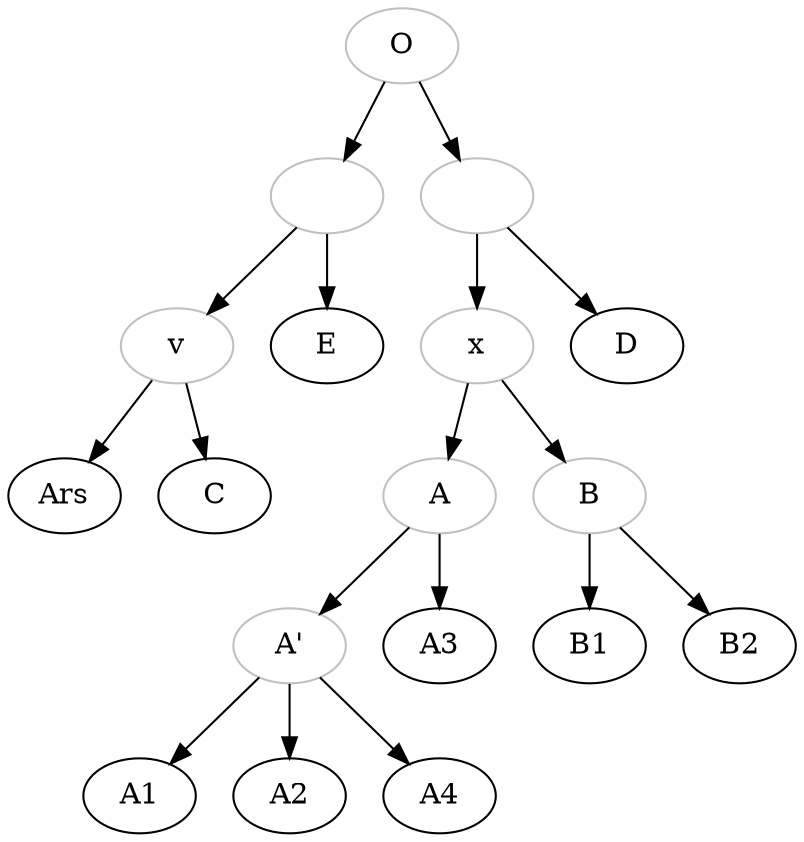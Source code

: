 digraph {

O[color="grey"];
1[color="grey", label=""];
v[color="grey"];
2[color="grey", label=""];
x[color="grey"];

A[color="grey"];
Aprime[color="grey", label="A'"];
B[color="grey"];

O->1;
1->v;
v->Ars;
v->C;
1->E;
O->2;
2->D;
2->x;

x->A;
A->A3;
A->Aprime;
Aprime->A1;
Aprime->A2;
Aprime->A4;
x->B;
B->B1;
B->B2;

}
